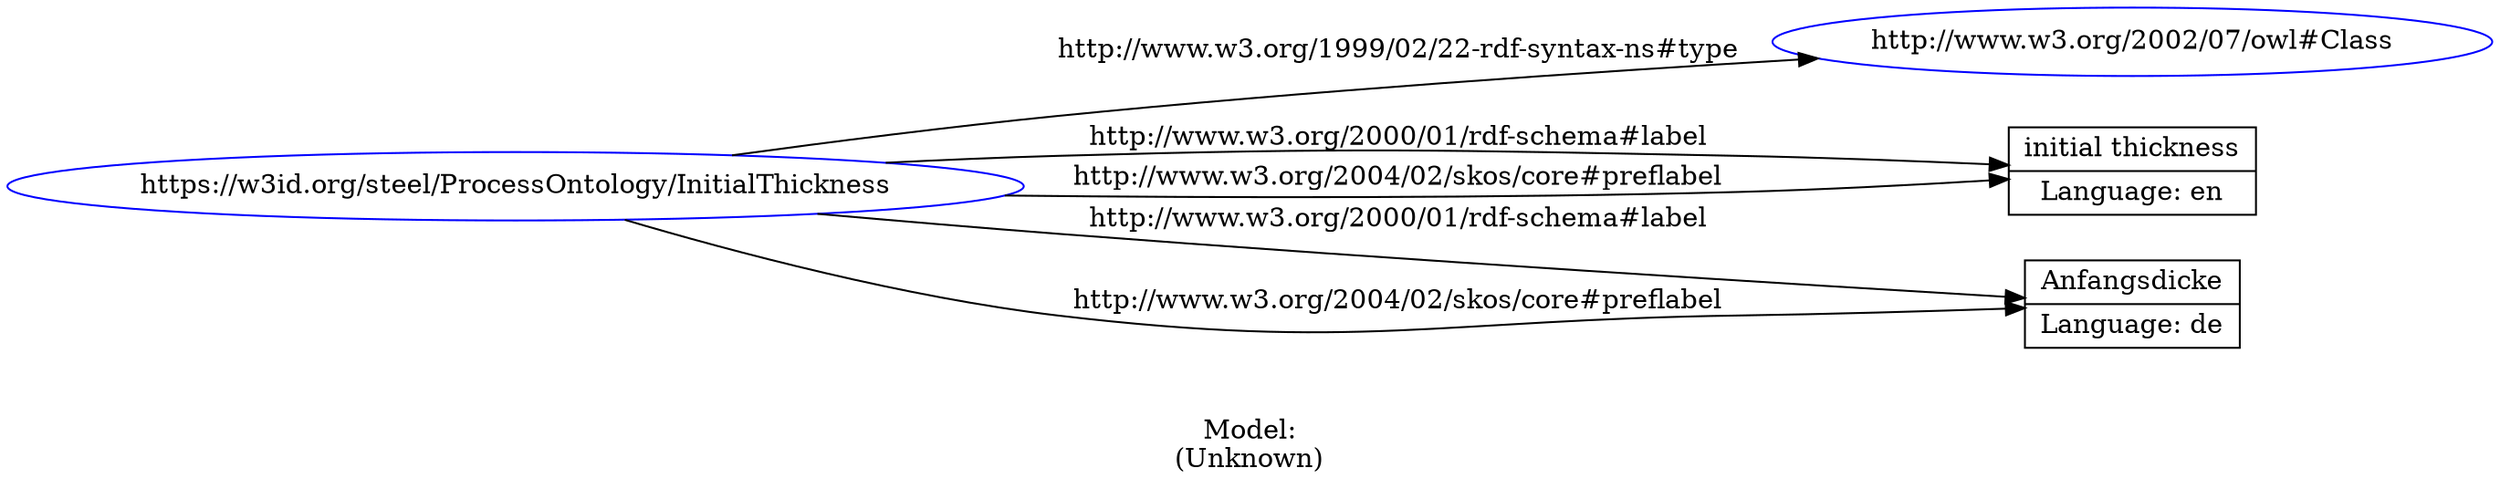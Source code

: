 digraph {
	rankdir = LR;
	charset="utf-8";

	"Rhttps://w3id.org/steel/ProcessOntology/InitialThickness" -> "Rhttp://www.w3.org/2002/07/owl#Class" [ label="http://www.w3.org/1999/02/22-rdf-syntax-ns#type" ];
	"Rhttps://w3id.org/steel/ProcessOntology/InitialThickness" -> "Linitial thickness|Language: en" [ label="http://www.w3.org/2000/01/rdf-schema#label" ];
	"Rhttps://w3id.org/steel/ProcessOntology/InitialThickness" -> "LAnfangsdicke|Language: de" [ label="http://www.w3.org/2000/01/rdf-schema#label" ];
	"Rhttps://w3id.org/steel/ProcessOntology/InitialThickness" -> "Linitial thickness|Language: en" [ label="http://www.w3.org/2004/02/skos/core#preflabel" ];
	"Rhttps://w3id.org/steel/ProcessOntology/InitialThickness" -> "LAnfangsdicke|Language: de" [ label="http://www.w3.org/2004/02/skos/core#preflabel" ];

	// Resources
	"Rhttps://w3id.org/steel/ProcessOntology/InitialThickness" [ label="https://w3id.org/steel/ProcessOntology/InitialThickness", shape = ellipse, color = blue ];
	"Rhttp://www.w3.org/2002/07/owl#Class" [ label="http://www.w3.org/2002/07/owl#Class", shape = ellipse, color = blue ];

	// Anonymous nodes

	// Literals
	"Linitial thickness|Language: en" [ label="initial thickness|Language: en", shape = record ];
	"LAnfangsdicke|Language: de" [ label="Anfangsdicke|Language: de", shape = record ];

	label="\n\nModel:\n(Unknown)";
}
